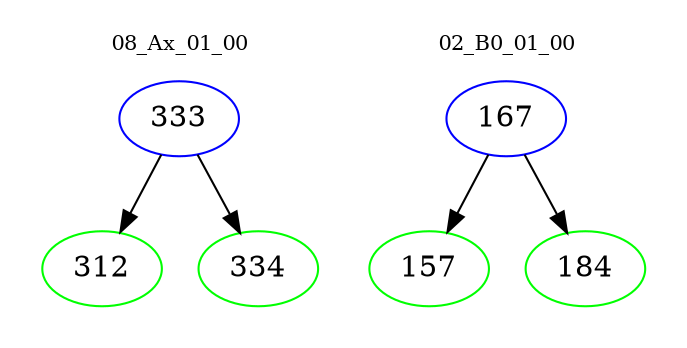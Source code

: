 digraph{
subgraph cluster_0 {
color = white
label = "08_Ax_01_00";
fontsize=10;
T0_333 [label="333", color="blue"]
T0_333 -> T0_312 [color="black"]
T0_312 [label="312", color="green"]
T0_333 -> T0_334 [color="black"]
T0_334 [label="334", color="green"]
}
subgraph cluster_1 {
color = white
label = "02_B0_01_00";
fontsize=10;
T1_167 [label="167", color="blue"]
T1_167 -> T1_157 [color="black"]
T1_157 [label="157", color="green"]
T1_167 -> T1_184 [color="black"]
T1_184 [label="184", color="green"]
}
}
